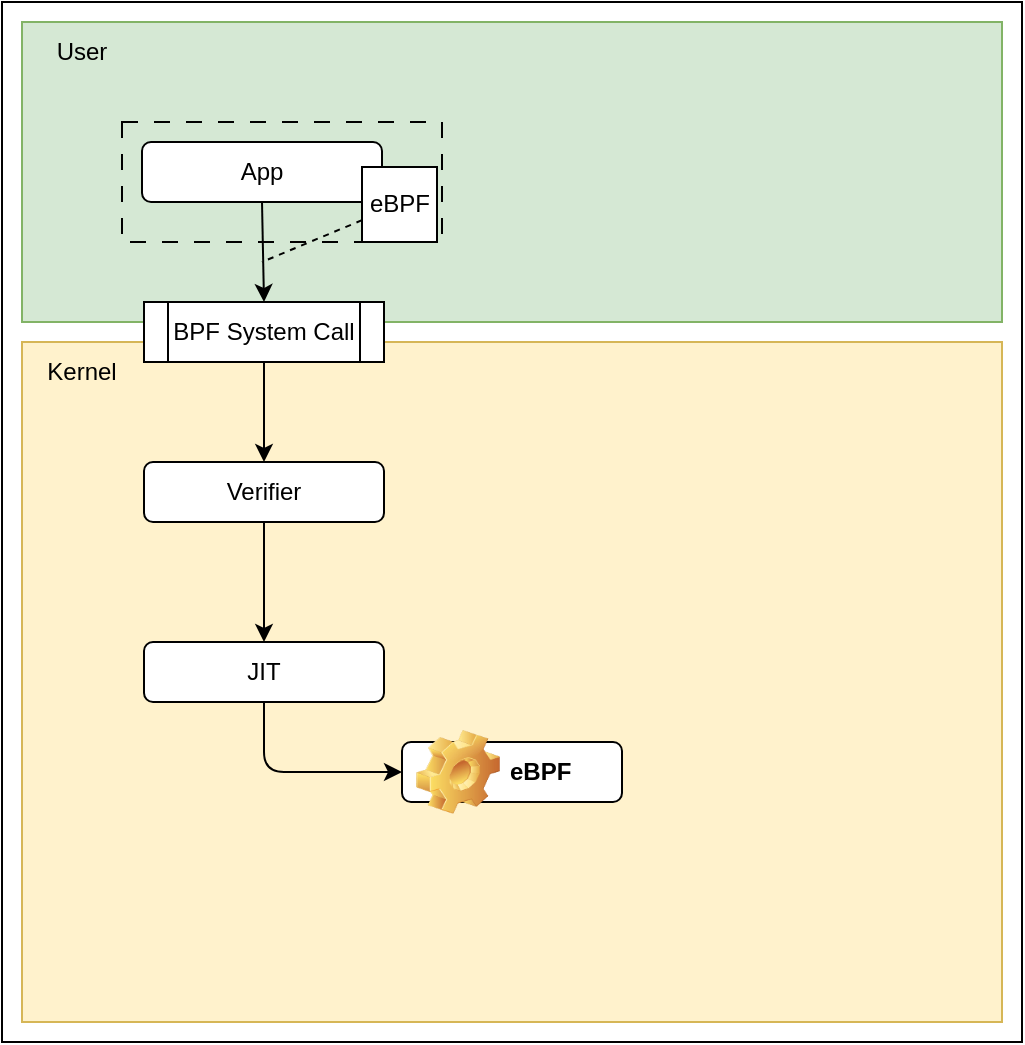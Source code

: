 <mxfile>
    <diagram id="k7L4lr5ufkN8krizCj9h" name="Page-1">
        <mxGraphModel dx="988" dy="773" grid="1" gridSize="10" guides="1" tooltips="1" connect="1" arrows="1" fold="1" page="1" pageScale="1" pageWidth="1169" pageHeight="827" math="0" shadow="0">
            <root>
                <mxCell id="0"/>
                <mxCell id="1" parent="0"/>
                <mxCell id="2" value="" style="rounded=0;whiteSpace=wrap;html=1;" parent="1" vertex="1">
                    <mxGeometry x="120" y="40" width="510" height="520" as="geometry"/>
                </mxCell>
                <mxCell id="3" value="" style="rounded=0;whiteSpace=wrap;html=1;fillColor=#d5e8d4;strokeColor=#82b366;" parent="1" vertex="1">
                    <mxGeometry x="130" y="50" width="490" height="150" as="geometry"/>
                </mxCell>
                <mxCell id="4" value="" style="rounded=0;whiteSpace=wrap;html=1;fillColor=#fff2cc;strokeColor=#d6b656;" parent="1" vertex="1">
                    <mxGeometry x="130" y="210" width="490" height="340" as="geometry"/>
                </mxCell>
                <mxCell id="5" value="User" style="text;html=1;strokeColor=none;fillColor=none;align=center;verticalAlign=middle;whiteSpace=wrap;rounded=0;" parent="1" vertex="1">
                    <mxGeometry x="130" y="50" width="60" height="30" as="geometry"/>
                </mxCell>
                <mxCell id="6" value="Kernel" style="text;html=1;strokeColor=none;fillColor=none;align=center;verticalAlign=middle;whiteSpace=wrap;rounded=0;" parent="1" vertex="1">
                    <mxGeometry x="130" y="210" width="60" height="30" as="geometry"/>
                </mxCell>
                <mxCell id="10" value="" style="rounded=0;whiteSpace=wrap;html=1;fillColor=none;dashed=1;dashPattern=8 8;" parent="1" vertex="1">
                    <mxGeometry x="180" y="100" width="160" height="60" as="geometry"/>
                </mxCell>
                <mxCell id="14" style="edgeStyle=none;html=1;exitX=0.5;exitY=1;exitDx=0;exitDy=0;entryX=0.5;entryY=0;entryDx=0;entryDy=0;" parent="1" source="7" target="12" edge="1">
                    <mxGeometry relative="1" as="geometry"/>
                </mxCell>
                <mxCell id="7" value="App" style="rounded=1;whiteSpace=wrap;html=1;" parent="1" vertex="1">
                    <mxGeometry x="190" y="110" width="120" height="30" as="geometry"/>
                </mxCell>
                <mxCell id="15" style="edgeStyle=none;html=1;endArrow=none;endFill=0;dashed=1;" parent="1" source="9" edge="1">
                    <mxGeometry relative="1" as="geometry">
                        <mxPoint x="250" y="170" as="targetPoint"/>
                    </mxGeometry>
                </mxCell>
                <mxCell id="9" value="eBPF" style="whiteSpace=wrap;html=1;aspect=fixed;" parent="1" vertex="1">
                    <mxGeometry x="300" y="122.5" width="37.5" height="37.5" as="geometry"/>
                </mxCell>
                <mxCell id="17" style="edgeStyle=none;html=1;exitX=0.5;exitY=1;exitDx=0;exitDy=0;entryX=0.5;entryY=0;entryDx=0;entryDy=0;endArrow=classic;endFill=1;" parent="1" source="12" target="16" edge="1">
                    <mxGeometry relative="1" as="geometry"/>
                </mxCell>
                <mxCell id="12" value="BPF System Call" style="shape=process;whiteSpace=wrap;html=1;backgroundOutline=1;" parent="1" vertex="1">
                    <mxGeometry x="191" y="190" width="120" height="30" as="geometry"/>
                </mxCell>
                <mxCell id="19" style="edgeStyle=none;html=1;exitX=0.5;exitY=1;exitDx=0;exitDy=0;entryX=0.5;entryY=0;entryDx=0;entryDy=0;" parent="1" source="16" target="18" edge="1">
                    <mxGeometry relative="1" as="geometry"/>
                </mxCell>
                <mxCell id="16" value="Verifier" style="rounded=1;whiteSpace=wrap;html=1;" parent="1" vertex="1">
                    <mxGeometry x="191" y="270" width="120" height="30" as="geometry"/>
                </mxCell>
                <mxCell id="21" style="edgeStyle=none;html=1;exitX=0.5;exitY=1;exitDx=0;exitDy=0;entryX=0;entryY=0.5;entryDx=0;entryDy=0;" edge="1" parent="1" source="18" target="20">
                    <mxGeometry relative="1" as="geometry">
                        <Array as="points">
                            <mxPoint x="251" y="425"/>
                        </Array>
                    </mxGeometry>
                </mxCell>
                <mxCell id="18" value="JIT" style="rounded=1;whiteSpace=wrap;html=1;" parent="1" vertex="1">
                    <mxGeometry x="191" y="360" width="120" height="30" as="geometry"/>
                </mxCell>
                <mxCell id="20" value="eBPF" style="label;whiteSpace=wrap;html=1;image=img/clipart/Gear_128x128.png" vertex="1" parent="1">
                    <mxGeometry x="320" y="410" width="110" height="30" as="geometry"/>
                </mxCell>
            </root>
        </mxGraphModel>
    </diagram>
</mxfile>
